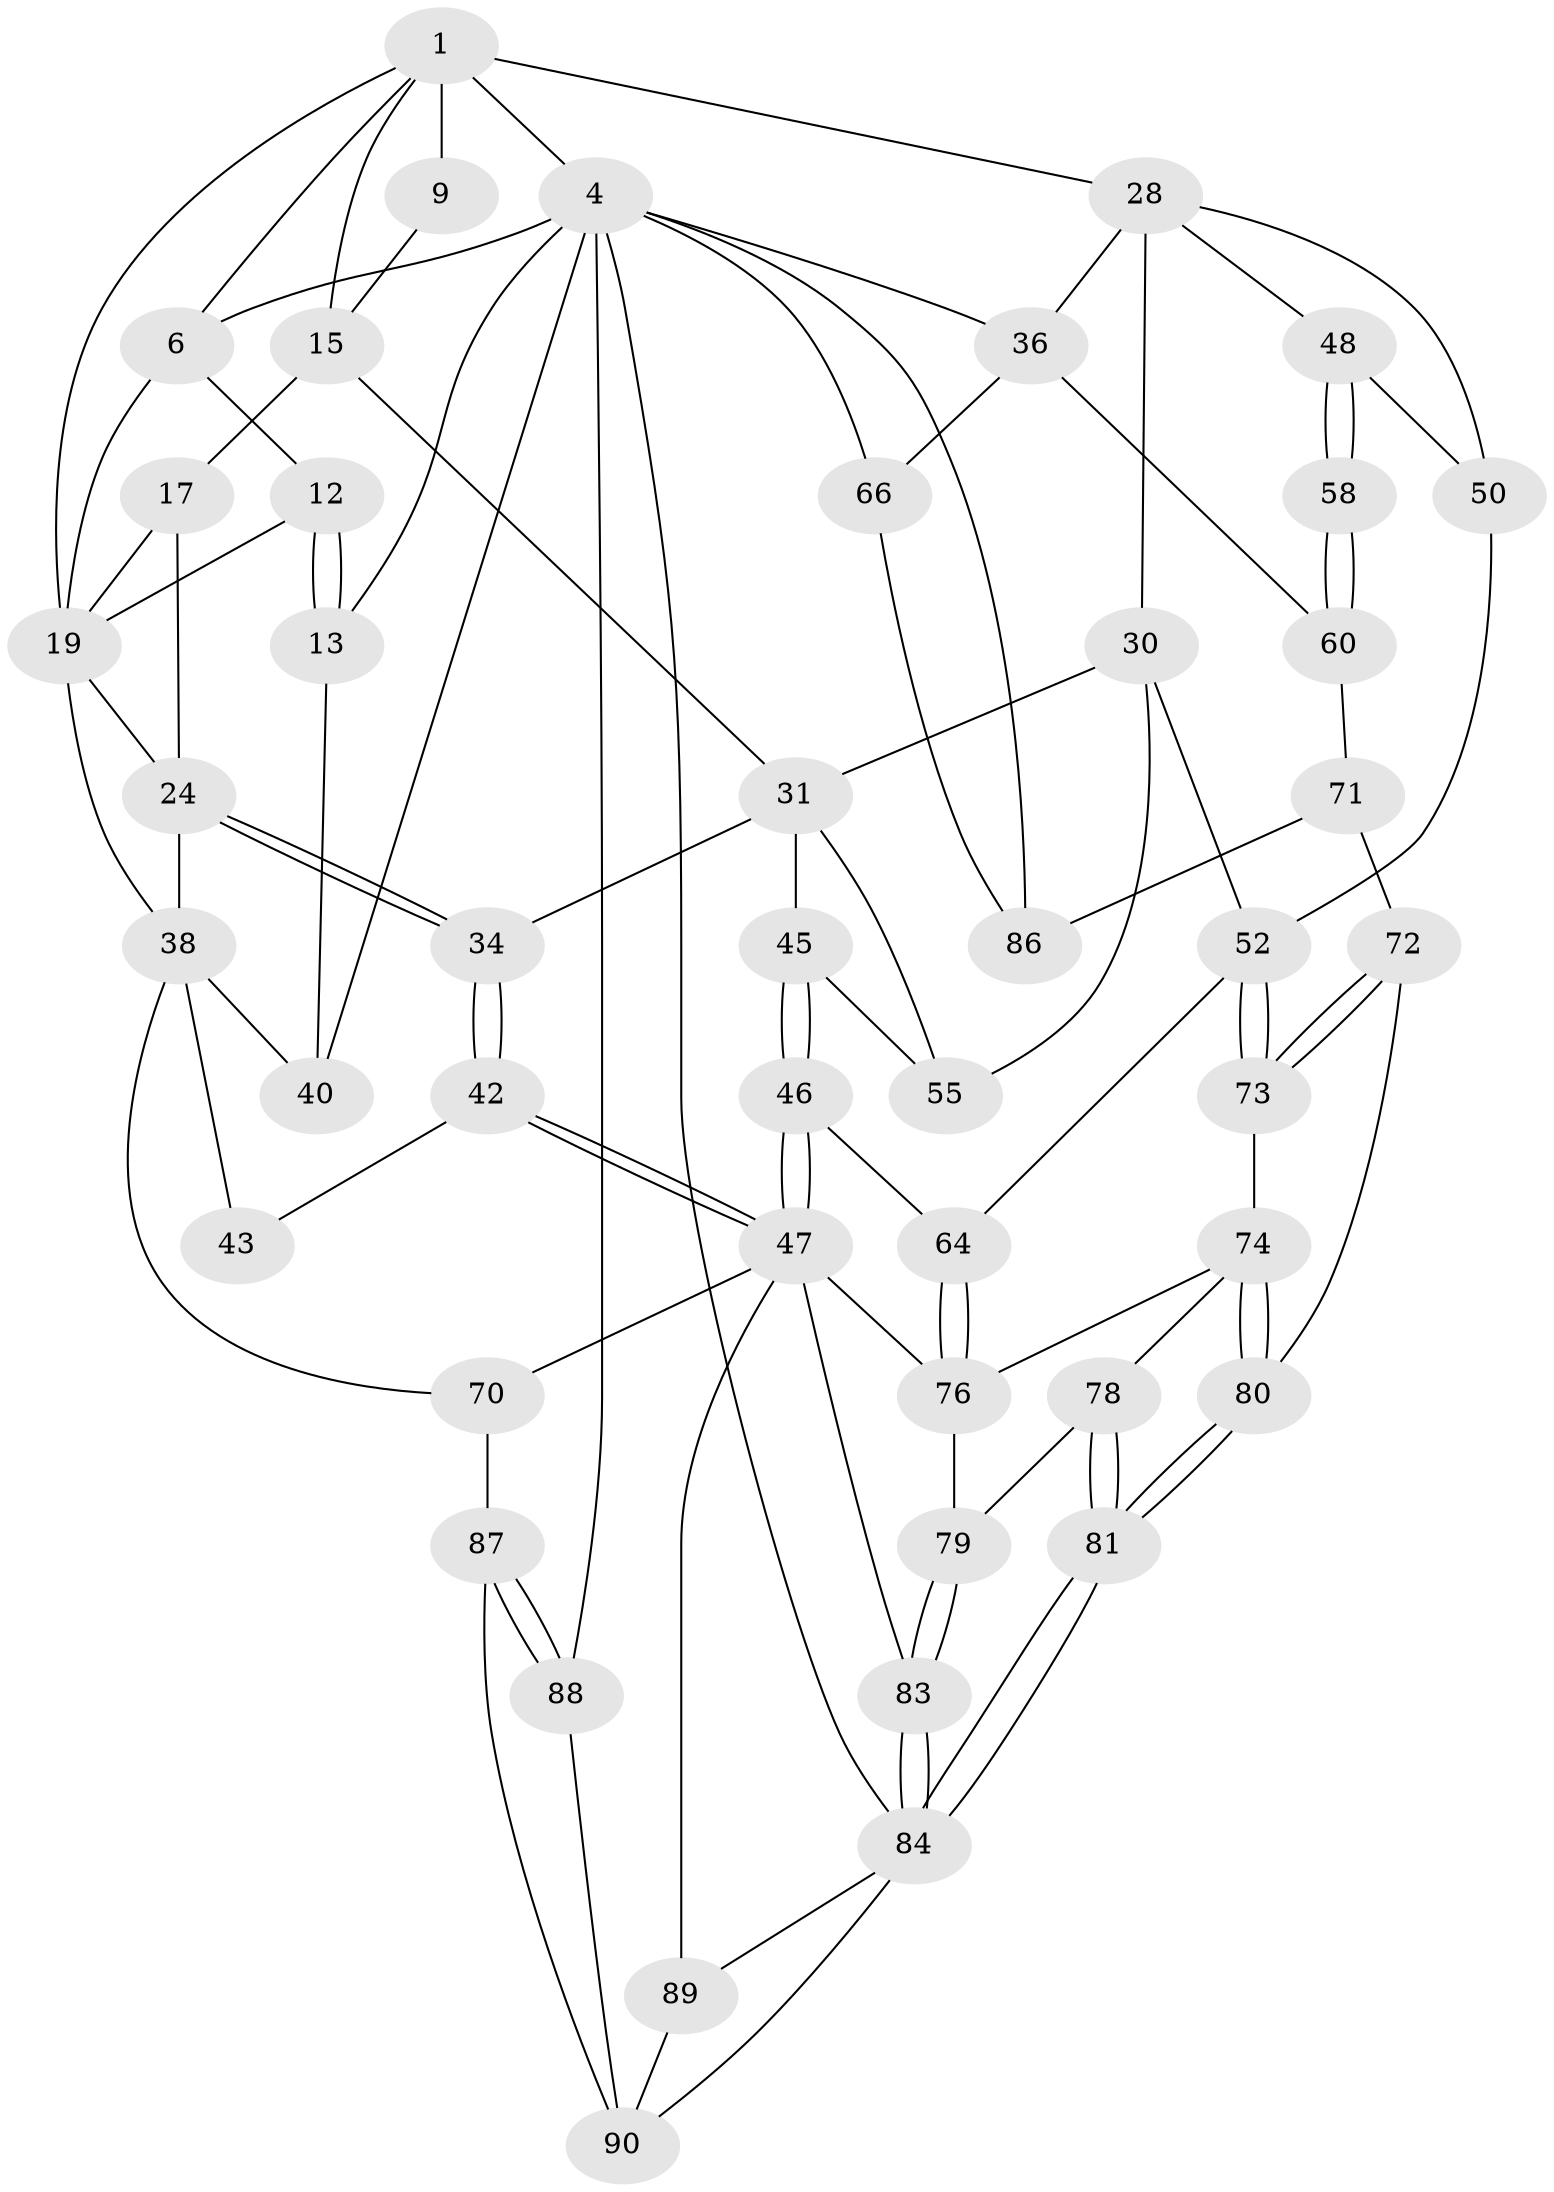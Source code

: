 // original degree distribution, {3: 0.02127659574468085, 4: 0.2765957446808511, 6: 0.2553191489361702, 5: 0.44680851063829785}
// Generated by graph-tools (version 1.1) at 2025/28/03/15/25 16:28:02]
// undirected, 47 vertices, 103 edges
graph export_dot {
graph [start="1"]
  node [color=gray90,style=filled];
  1 [pos="+0.19545405653944378+0",super="+7+2"];
  4 [pos="+1+0",super="+65+5+33"];
  6 [pos="+0.07129308045767876+0",super="+8"];
  9 [pos="+0.4469838220432095+0"];
  12 [pos="+0.09887619293112122+0.1513839120971876",super="+23"];
  13 [pos="+0+0",super="+35"];
  15 [pos="+0.6663073732848183+0.16529517260875617",super="+16+26"];
  17 [pos="+0.4487324331077238+0.22128905005694235",super="+18"];
  19 [pos="+0.3082602885526807+0.18359468043130203",super="+20"];
  24 [pos="+0.339420719145361+0.2990845374045257",super="+25"];
  28 [pos="+0.7961074450210481+0.3315992954223849",super="+37+29"];
  30 [pos="+0.7285169013227365+0.3919942751644788",super="+54"];
  31 [pos="+0.6154990163050152+0.3657310534758811",super="+32+44"];
  34 [pos="+0.3995136987788967+0.41199593188705896"];
  36 [pos="+1+0.34068324715947246",super="+59"];
  38 [pos="+0.11377952357695166+0.38218360074334196",super="+41+39"];
  40 [pos="+0+0.7063417785952807"];
  42 [pos="+0.39502203922949514+0.5166124505301991"];
  43 [pos="+0.22899456181075867+0.5326052389670602"];
  45 [pos="+0.561935677333854+0.5063346712056903",super="+62"];
  46 [pos="+0.5026807140218157+0.5597757666004538",super="+63"];
  47 [pos="+0.4457750103389546+0.5769263766101091",super="+67"];
  48 [pos="+0.933032274724967+0.4393971680552019",super="+49"];
  50 [pos="+0.8205310357846812+0.46117526788060426",super="+51"];
  52 [pos="+0.7923781729392575+0.5793069857240282",super="+53"];
  55 [pos="+0.712407698801527+0.5205751343760706"];
  58 [pos="+0.8868853636320644+0.5805903120795253"];
  60 [pos="+0.9984740070178092+0.6791540955720237"];
  64 [pos="+0.6478850446507695+0.6271454940967888"];
  66 [pos="+1+1"];
  70 [pos="+0.22029673960827992+0.7619172681543449"];
  71 [pos="+0.9937766915033933+0.6828274664910255",super="+85"];
  72 [pos="+0.8081172670599621+0.7235638757528555",super="+82"];
  73 [pos="+0.7751173104030432+0.6706097714024775"];
  74 [pos="+0.7159027882984416+0.6863960356386803",super="+75"];
  76 [pos="+0.6523194979473118+0.6615998811605329",super="+77"];
  78 [pos="+0.6512876125780576+0.74352713190377"];
  79 [pos="+0.5761791964016584+0.7172757293812052"];
  80 [pos="+0.6996351638966424+0.8659755602384724"];
  81 [pos="+0.6810959028088968+0.8733776699322152"];
  83 [pos="+0.4435792769708404+0.761552817265925"];
  84 [pos="+0.652544907223522+0.8953493329856935",super="+91"];
  86 [pos="+0.8709129541504955+0.8856653382063535"];
  87 [pos="+0.20324311320600072+0.8439513538722988"];
  88 [pos="+0+1"];
  89 [pos="+0.37627904062907247+1"];
  90 [pos="+0.2308501944830999+0.9195492013059842",super="+93"];
  1 -- 19;
  1 -- 9 [weight=2];
  1 -- 4 [weight=2];
  1 -- 28;
  1 -- 15;
  1 -- 6;
  4 -- 66;
  4 -- 86;
  4 -- 6;
  4 -- 40;
  4 -- 88;
  4 -- 13;
  4 -- 36;
  4 -- 84;
  6 -- 19;
  6 -- 12;
  9 -- 15;
  12 -- 13 [weight=2];
  12 -- 13;
  12 -- 19;
  13 -- 40;
  15 -- 17 [weight=2];
  15 -- 31;
  17 -- 24;
  17 -- 19;
  19 -- 38;
  19 -- 24;
  24 -- 34;
  24 -- 34;
  24 -- 38;
  28 -- 48;
  28 -- 36;
  28 -- 50;
  28 -- 30;
  30 -- 31;
  30 -- 52;
  30 -- 55;
  31 -- 34;
  31 -- 55;
  31 -- 45;
  34 -- 42;
  34 -- 42;
  36 -- 66;
  36 -- 60;
  38 -- 43 [weight=2];
  38 -- 40;
  38 -- 70;
  42 -- 43;
  42 -- 47;
  42 -- 47;
  45 -- 46 [weight=2];
  45 -- 46;
  45 -- 55;
  46 -- 47;
  46 -- 47;
  46 -- 64;
  47 -- 83;
  47 -- 70;
  47 -- 89;
  47 -- 76;
  48 -- 58 [weight=2];
  48 -- 58;
  48 -- 50 [weight=2];
  50 -- 52;
  52 -- 73;
  52 -- 73;
  52 -- 64;
  58 -- 60;
  58 -- 60;
  60 -- 71;
  64 -- 76;
  64 -- 76;
  66 -- 86;
  70 -- 87;
  71 -- 72 [weight=2];
  71 -- 86;
  72 -- 73;
  72 -- 73;
  72 -- 80;
  73 -- 74;
  74 -- 80;
  74 -- 80;
  74 -- 76;
  74 -- 78;
  76 -- 79;
  78 -- 79;
  78 -- 81;
  78 -- 81;
  79 -- 83;
  79 -- 83;
  80 -- 81;
  80 -- 81;
  81 -- 84;
  81 -- 84;
  83 -- 84;
  83 -- 84;
  84 -- 89;
  84 -- 90;
  87 -- 88;
  87 -- 88;
  87 -- 90;
  88 -- 90;
  89 -- 90;
}

